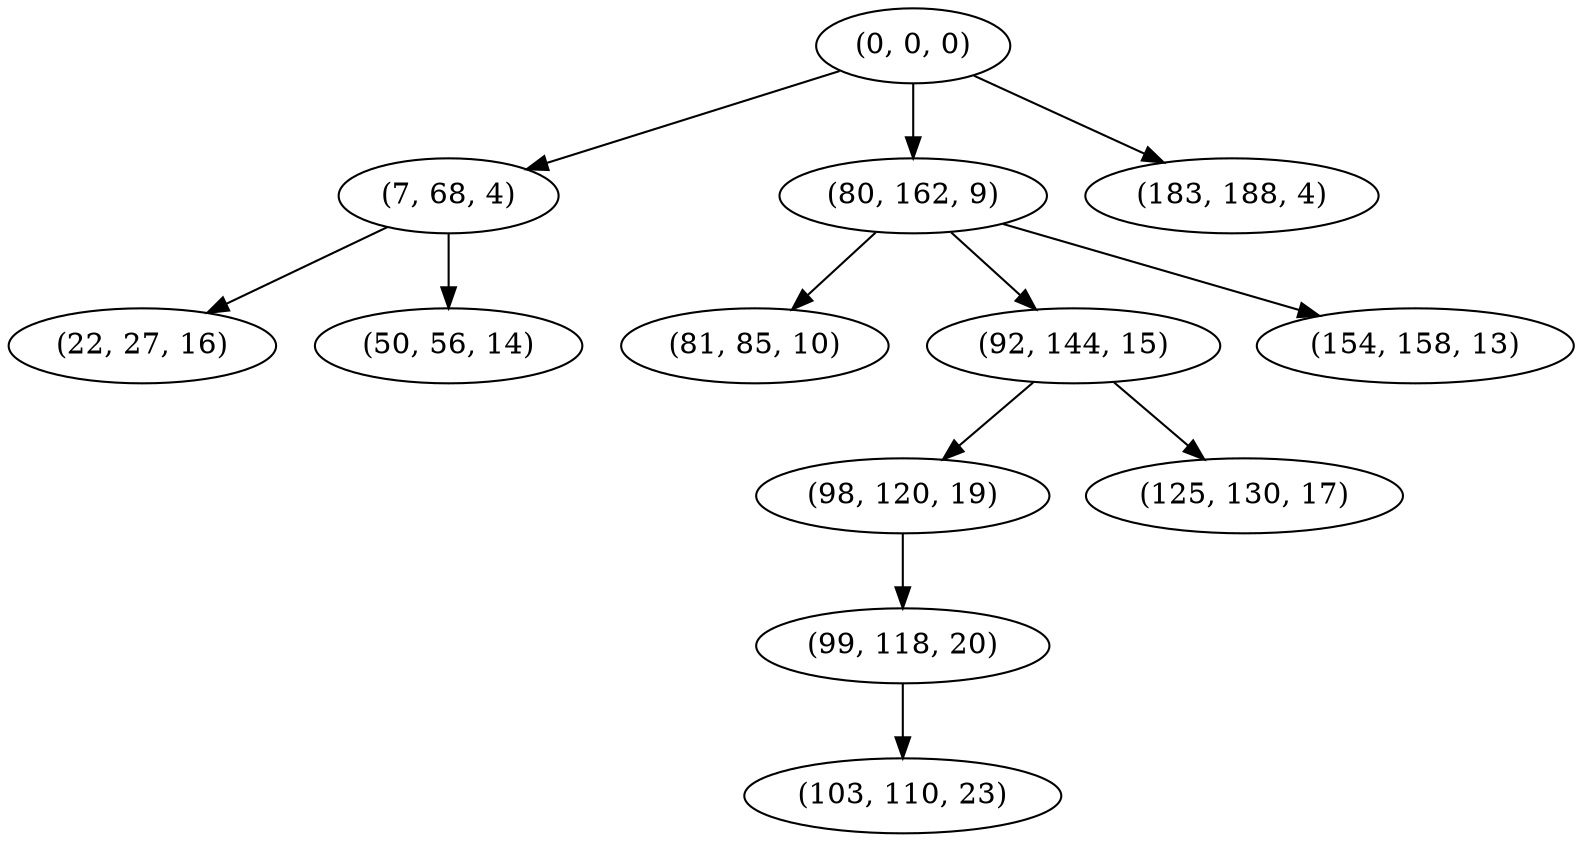 digraph tree {
    "(0, 0, 0)";
    "(7, 68, 4)";
    "(22, 27, 16)";
    "(50, 56, 14)";
    "(80, 162, 9)";
    "(81, 85, 10)";
    "(92, 144, 15)";
    "(98, 120, 19)";
    "(99, 118, 20)";
    "(103, 110, 23)";
    "(125, 130, 17)";
    "(154, 158, 13)";
    "(183, 188, 4)";
    "(0, 0, 0)" -> "(7, 68, 4)";
    "(0, 0, 0)" -> "(80, 162, 9)";
    "(0, 0, 0)" -> "(183, 188, 4)";
    "(7, 68, 4)" -> "(22, 27, 16)";
    "(7, 68, 4)" -> "(50, 56, 14)";
    "(80, 162, 9)" -> "(81, 85, 10)";
    "(80, 162, 9)" -> "(92, 144, 15)";
    "(80, 162, 9)" -> "(154, 158, 13)";
    "(92, 144, 15)" -> "(98, 120, 19)";
    "(92, 144, 15)" -> "(125, 130, 17)";
    "(98, 120, 19)" -> "(99, 118, 20)";
    "(99, 118, 20)" -> "(103, 110, 23)";
}
